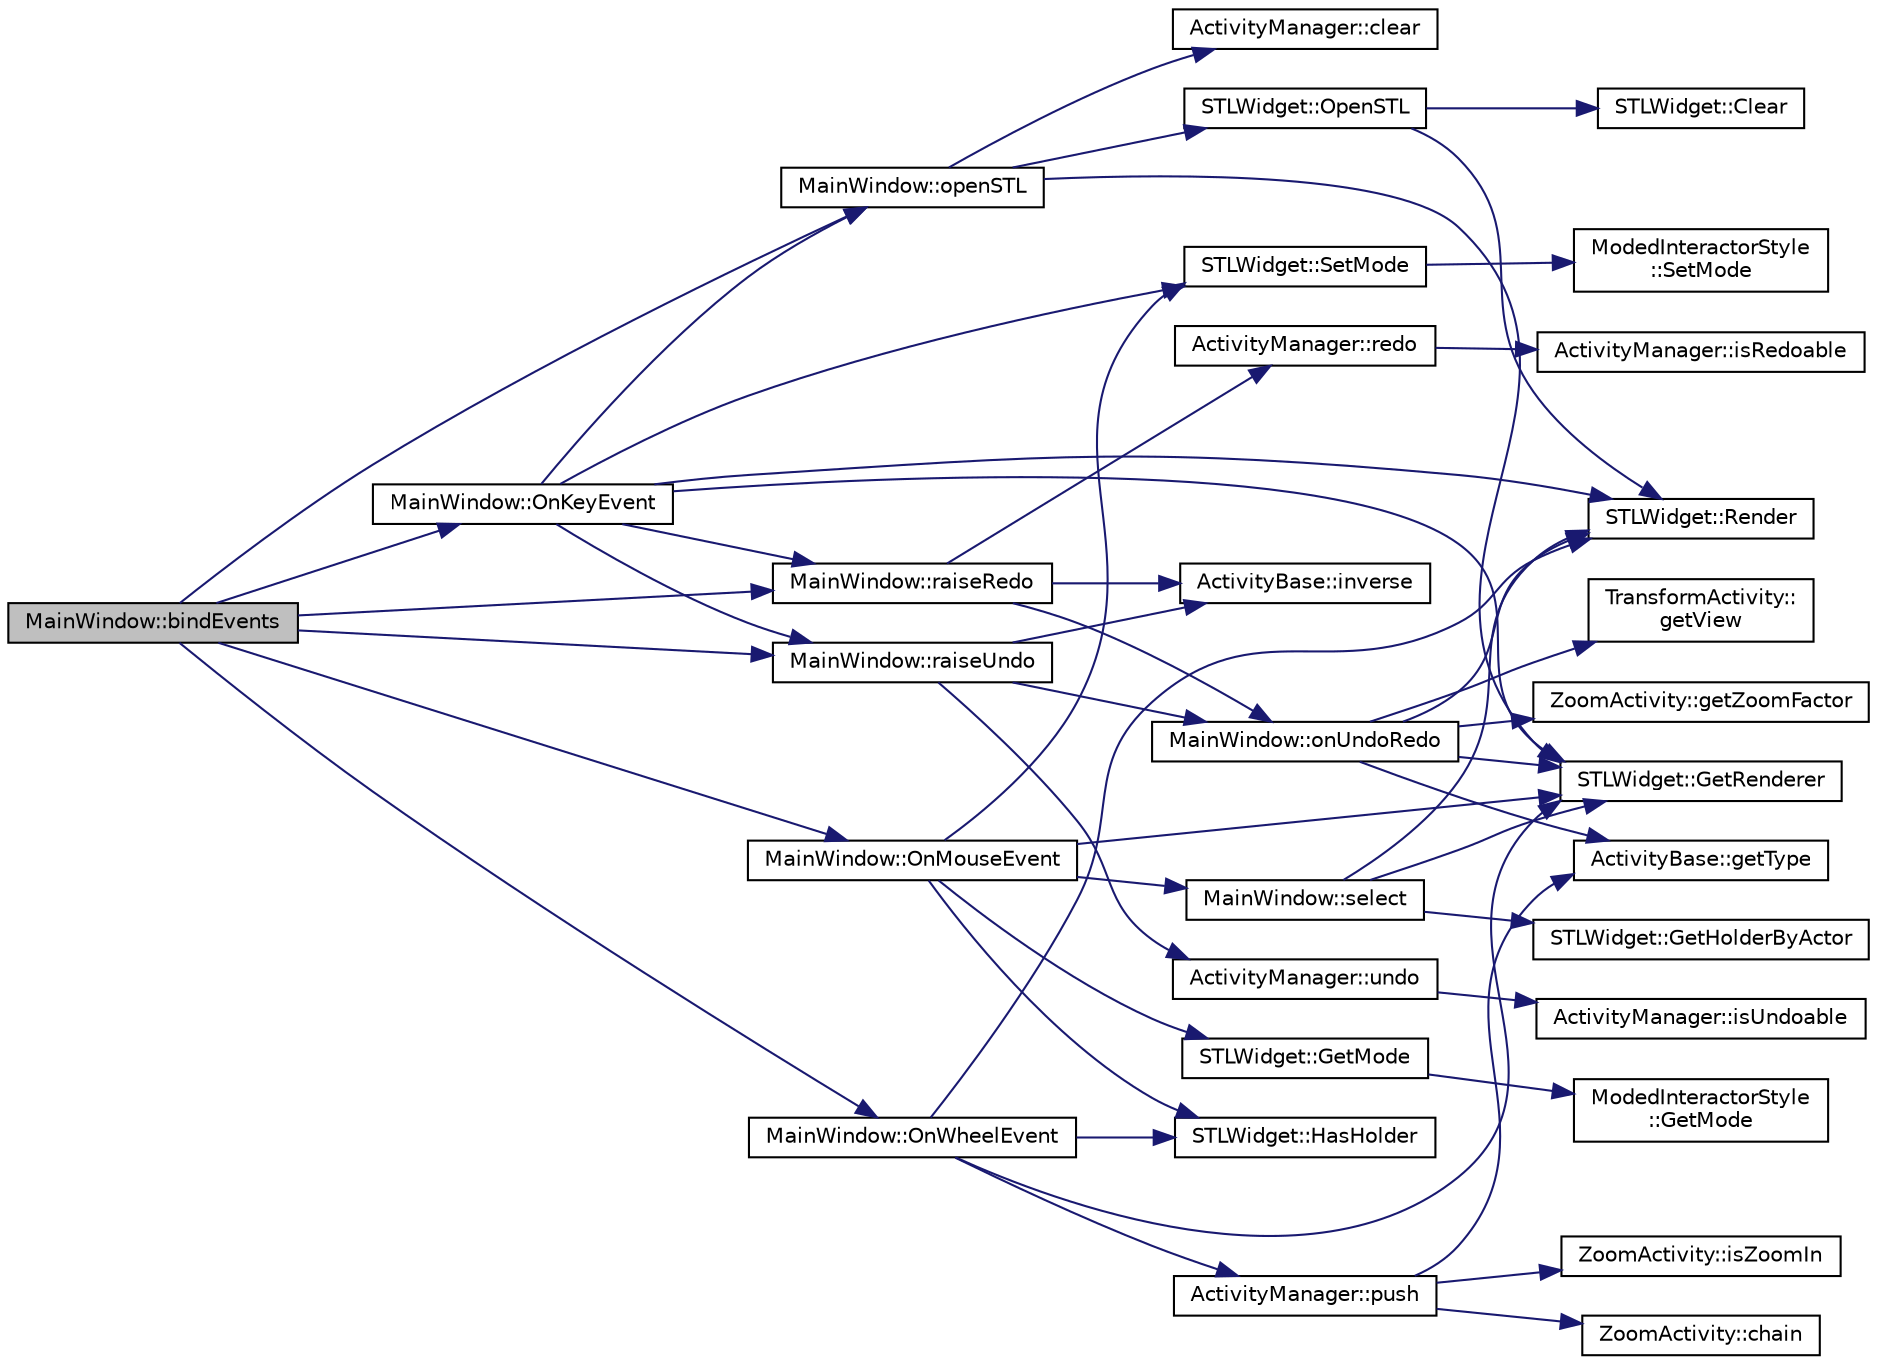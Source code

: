 digraph "MainWindow::bindEvents"
{
 // LATEX_PDF_SIZE
  edge [fontname="Helvetica",fontsize="10",labelfontname="Helvetica",labelfontsize="10"];
  node [fontname="Helvetica",fontsize="10",shape=record];
  rankdir="LR";
  Node1 [label="MainWindow::bindEvents",height=0.2,width=0.4,color="black", fillcolor="grey75", style="filled", fontcolor="black",tooltip="Bind events with corresponding widget."];
  Node1 -> Node2 [color="midnightblue",fontsize="10",style="solid",fontname="Helvetica"];
  Node2 [label="MainWindow::OnKeyEvent",height=0.2,width=0.4,color="black", fillcolor="white", style="filled",URL="$class_main_window.html#add1ef441fb74a254e3204450422fd3b6",tooltip="Handle a keyboard event from STLWidget."];
  Node2 -> Node3 [color="midnightblue",fontsize="10",style="solid",fontname="Helvetica"];
  Node3 [label="STLWidget::GetRenderer",height=0.2,width=0.4,color="black", fillcolor="white", style="filled",URL="$class_s_t_l_widget.html#a5a3e391dd6b86e53841af138b4477f91",tooltip="Get the renderer."];
  Node2 -> Node4 [color="midnightblue",fontsize="10",style="solid",fontname="Helvetica"];
  Node4 [label="MainWindow::openSTL",height=0.2,width=0.4,color="black", fillcolor="white", style="filled",URL="$class_main_window.html#ae90da32f0dd4f1b40353dd97819e4016",tooltip="Open an STL file at path from open file dialog."];
  Node4 -> Node5 [color="midnightblue",fontsize="10",style="solid",fontname="Helvetica"];
  Node5 [label="ActivityManager::clear",height=0.2,width=0.4,color="black", fillcolor="white", style="filled",URL="$class_activity_manager.html#aae34a29e2476905883bcd073bb47f03e",tooltip="Clear all activities."];
  Node4 -> Node3 [color="midnightblue",fontsize="10",style="solid",fontname="Helvetica"];
  Node4 -> Node6 [color="midnightblue",fontsize="10",style="solid",fontname="Helvetica"];
  Node6 [label="STLWidget::OpenSTL",height=0.2,width=0.4,color="black", fillcolor="white", style="filled",URL="$class_s_t_l_widget.html#ac587c00427f4acc5c4f8d6d0e5667d83",tooltip="Open or import the STL reader to display."];
  Node6 -> Node7 [color="midnightblue",fontsize="10",style="solid",fontname="Helvetica"];
  Node7 [label="STLWidget::Clear",height=0.2,width=0.4,color="black", fillcolor="white", style="filled",URL="$class_s_t_l_widget.html#a3b660bb9da2d718d46bb7b9af52ab1f4",tooltip="Clear all fields."];
  Node6 -> Node8 [color="midnightblue",fontsize="10",style="solid",fontname="Helvetica"];
  Node8 [label="STLWidget::Render",height=0.2,width=0.4,color="black", fillcolor="white", style="filled",URL="$class_s_t_l_widget.html#ac57424afd9164e125938ed47041c7d76",tooltip="Refresh the widget, applying new changes."];
  Node2 -> Node9 [color="midnightblue",fontsize="10",style="solid",fontname="Helvetica"];
  Node9 [label="MainWindow::raiseRedo",height=0.2,width=0.4,color="black", fillcolor="white", style="filled",URL="$class_main_window.html#a2ddbce75908e9e962bf844aca6d2b4ca",tooltip="Raise redo event when redo action button clicked."];
  Node9 -> Node10 [color="midnightblue",fontsize="10",style="solid",fontname="Helvetica"];
  Node10 [label="ActivityBase::inverse",height=0.2,width=0.4,color="black", fillcolor="white", style="filled",URL="$class_activity_base.html#aab17504d45cbc44b581beb5d6a660ece",tooltip="Inverse this activity to switch undo/redo state."];
  Node9 -> Node11 [color="midnightblue",fontsize="10",style="solid",fontname="Helvetica"];
  Node11 [label="MainWindow::onUndoRedo",height=0.2,width=0.4,color="black", fillcolor="white", style="filled",URL="$class_main_window.html#a2ec3dd50c4d8a47830f2e437383f2fa8",tooltip="Undo or redo an activity."];
  Node11 -> Node3 [color="midnightblue",fontsize="10",style="solid",fontname="Helvetica"];
  Node11 -> Node12 [color="midnightblue",fontsize="10",style="solid",fontname="Helvetica"];
  Node12 [label="ActivityBase::getType",height=0.2,width=0.4,color="black", fillcolor="white", style="filled",URL="$class_activity_base.html#a1b65c21bd9f3534dedbef62c7fe05764",tooltip="Get the type of the activity."];
  Node11 -> Node13 [color="midnightblue",fontsize="10",style="solid",fontname="Helvetica"];
  Node13 [label="TransformActivity::\lgetView",height=0.2,width=0.4,color="black", fillcolor="white", style="filled",URL="$class_transform_activity.html#a01c456701ffd301259e9b053533e914f",tooltip="Get the camera that contains linear transform matrix."];
  Node11 -> Node14 [color="midnightblue",fontsize="10",style="solid",fontname="Helvetica"];
  Node14 [label="ZoomActivity::getZoomFactor",height=0.2,width=0.4,color="black", fillcolor="white", style="filled",URL="$class_zoom_activity.html#abc3d9aa0e4cb77605696126afa05e59d",tooltip="Get the zoom factor."];
  Node11 -> Node8 [color="midnightblue",fontsize="10",style="solid",fontname="Helvetica"];
  Node9 -> Node15 [color="midnightblue",fontsize="10",style="solid",fontname="Helvetica"];
  Node15 [label="ActivityManager::redo",height=0.2,width=0.4,color="black", fillcolor="white", style="filled",URL="$class_activity_manager.html#a15a289470a1ada5ef9df64632a90566b",tooltip="Redo last undone activity if exists."];
  Node15 -> Node16 [color="midnightblue",fontsize="10",style="solid",fontname="Helvetica"];
  Node16 [label="ActivityManager::isRedoable",height=0.2,width=0.4,color="black", fillcolor="white", style="filled",URL="$class_activity_manager.html#afdb1255e34e57a484fc1b41dd1a2d11b",tooltip="See if redoing is available."];
  Node2 -> Node17 [color="midnightblue",fontsize="10",style="solid",fontname="Helvetica"];
  Node17 [label="MainWindow::raiseUndo",height=0.2,width=0.4,color="black", fillcolor="white", style="filled",URL="$class_main_window.html#a4d447caa99a7519d6c7281b987912e0f",tooltip="Raise undo event when undo action button clicked."];
  Node17 -> Node10 [color="midnightblue",fontsize="10",style="solid",fontname="Helvetica"];
  Node17 -> Node11 [color="midnightblue",fontsize="10",style="solid",fontname="Helvetica"];
  Node17 -> Node18 [color="midnightblue",fontsize="10",style="solid",fontname="Helvetica"];
  Node18 [label="ActivityManager::undo",height=0.2,width=0.4,color="black", fillcolor="white", style="filled",URL="$class_activity_manager.html#a013f09468f61661e4c50b7f53526a421",tooltip="Undo last activity if exists."];
  Node18 -> Node19 [color="midnightblue",fontsize="10",style="solid",fontname="Helvetica"];
  Node19 [label="ActivityManager::isUndoable",height=0.2,width=0.4,color="black", fillcolor="white", style="filled",URL="$class_activity_manager.html#a0cd8af492184b064b0802e8db7402322",tooltip="See if undoing is available."];
  Node2 -> Node8 [color="midnightblue",fontsize="10",style="solid",fontname="Helvetica"];
  Node2 -> Node20 [color="midnightblue",fontsize="10",style="solid",fontname="Helvetica"];
  Node20 [label="STLWidget::SetMode",height=0.2,width=0.4,color="black", fillcolor="white", style="filled",URL="$class_s_t_l_widget.html#a66906b48957e7cfc6b6d5631d8d319cc",tooltip="Set the current mouse interaction mode."];
  Node20 -> Node21 [color="midnightblue",fontsize="10",style="solid",fontname="Helvetica"];
  Node21 [label="ModedInteractorStyle\l::SetMode",height=0.2,width=0.4,color="black", fillcolor="white", style="filled",URL="$class_moded_interactor_style.html#a8937bdc1f2e2713cc07c98d8bba3a2a4",tooltip="Set the current interactor style."];
  Node1 -> Node22 [color="midnightblue",fontsize="10",style="solid",fontname="Helvetica"];
  Node22 [label="MainWindow::OnMouseEvent",height=0.2,width=0.4,color="black", fillcolor="white", style="filled",URL="$class_main_window.html#aa30a6952cbd9f262ffe6176a616bfaa5",tooltip="Handle a mouse event from STLWidget."];
  Node22 -> Node23 [color="midnightblue",fontsize="10",style="solid",fontname="Helvetica"];
  Node23 [label="STLWidget::GetMode",height=0.2,width=0.4,color="black", fillcolor="white", style="filled",URL="$class_s_t_l_widget.html#a0e02e0abaa4056ad8ae6053bac2c48d9",tooltip="Get the current mouse interaction mode."];
  Node23 -> Node24 [color="midnightblue",fontsize="10",style="solid",fontname="Helvetica"];
  Node24 [label="ModedInteractorStyle\l::GetMode",height=0.2,width=0.4,color="black", fillcolor="white", style="filled",URL="$class_moded_interactor_style.html#a243afb3ac89af491fc6bcd8fce72fa3c",tooltip="Get the current interactor style."];
  Node22 -> Node3 [color="midnightblue",fontsize="10",style="solid",fontname="Helvetica"];
  Node22 -> Node25 [color="midnightblue",fontsize="10",style="solid",fontname="Helvetica"];
  Node25 [label="STLWidget::HasHolder",height=0.2,width=0.4,color="black", fillcolor="white", style="filled",URL="$class_s_t_l_widget.html#a674666824522c9b28d34af6a5937e6e9",tooltip="Indicates whether the widget shows any STL object."];
  Node22 -> Node26 [color="midnightblue",fontsize="10",style="solid",fontname="Helvetica"];
  Node26 [label="MainWindow::select",height=0.2,width=0.4,color="black", fillcolor="white", style="filled",URL="$class_main_window.html#a1342fae0f96ba2888481a6bce03df2f0",tooltip="Select rectangle area on an object."];
  Node26 -> Node27 [color="midnightblue",fontsize="10",style="solid",fontname="Helvetica"];
  Node27 [label="STLWidget::GetHolderByActor",height=0.2,width=0.4,color="black", fillcolor="white", style="filled",URL="$class_s_t_l_widget.html#a1ca89adb8656a9c59e9d288b3ff227e4",tooltip="Get a stl holder that corresponds to given actor."];
  Node26 -> Node3 [color="midnightblue",fontsize="10",style="solid",fontname="Helvetica"];
  Node26 -> Node8 [color="midnightblue",fontsize="10",style="solid",fontname="Helvetica"];
  Node22 -> Node20 [color="midnightblue",fontsize="10",style="solid",fontname="Helvetica"];
  Node1 -> Node28 [color="midnightblue",fontsize="10",style="solid",fontname="Helvetica"];
  Node28 [label="MainWindow::OnWheelEvent",height=0.2,width=0.4,color="black", fillcolor="white", style="filled",URL="$class_main_window.html#a176a8b03cdcbc31e8a0fef86cad53365",tooltip="Handle a mouse wheel event from STLWidget."];
  Node28 -> Node3 [color="midnightblue",fontsize="10",style="solid",fontname="Helvetica"];
  Node28 -> Node25 [color="midnightblue",fontsize="10",style="solid",fontname="Helvetica"];
  Node28 -> Node29 [color="midnightblue",fontsize="10",style="solid",fontname="Helvetica"];
  Node29 [label="ActivityManager::push",height=0.2,width=0.4,color="black", fillcolor="white", style="filled",URL="$class_activity_manager.html#a8aa02f1f7df25f2509eb9b85ce671fe5",tooltip="Do something initially for the activity."];
  Node29 -> Node30 [color="midnightblue",fontsize="10",style="solid",fontname="Helvetica"];
  Node30 [label="ZoomActivity::chain",height=0.2,width=0.4,color="black", fillcolor="white", style="filled",URL="$class_zoom_activity.html#afb7f022a1c49782638194bff7eef91b4",tooltip="Chain another zoom activity."];
  Node29 -> Node12 [color="midnightblue",fontsize="10",style="solid",fontname="Helvetica"];
  Node29 -> Node31 [color="midnightblue",fontsize="10",style="solid",fontname="Helvetica"];
  Node31 [label="ZoomActivity::isZoomIn",height=0.2,width=0.4,color="black", fillcolor="white", style="filled",URL="$class_zoom_activity.html#aabcdc3a96f3df0dc04471b05851b33de",tooltip="Returns whether this activity represents zoom in."];
  Node28 -> Node8 [color="midnightblue",fontsize="10",style="solid",fontname="Helvetica"];
  Node1 -> Node4 [color="midnightblue",fontsize="10",style="solid",fontname="Helvetica"];
  Node1 -> Node9 [color="midnightblue",fontsize="10",style="solid",fontname="Helvetica"];
  Node1 -> Node17 [color="midnightblue",fontsize="10",style="solid",fontname="Helvetica"];
}
